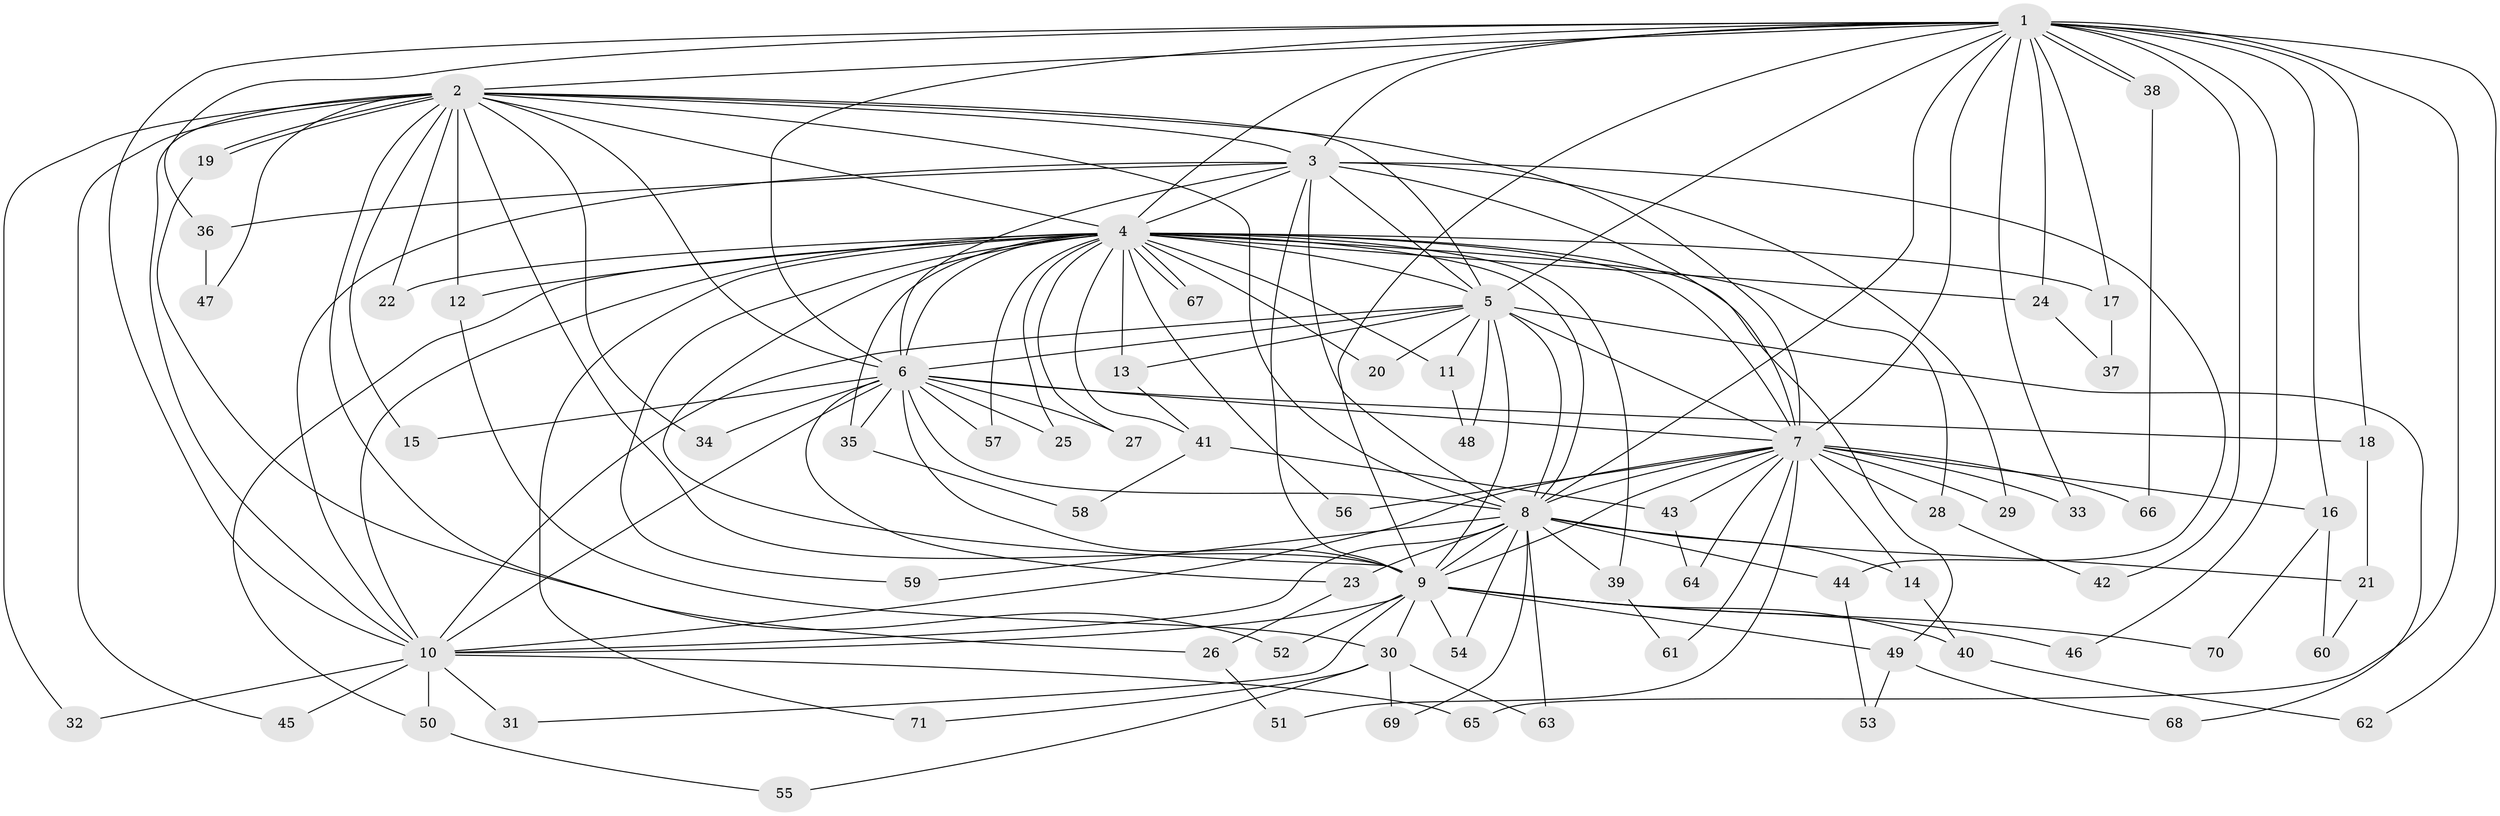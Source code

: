 // Generated by graph-tools (version 1.1) at 2025/11/02/27/25 16:11:03]
// undirected, 71 vertices, 167 edges
graph export_dot {
graph [start="1"]
  node [color=gray90,style=filled];
  1;
  2;
  3;
  4;
  5;
  6;
  7;
  8;
  9;
  10;
  11;
  12;
  13;
  14;
  15;
  16;
  17;
  18;
  19;
  20;
  21;
  22;
  23;
  24;
  25;
  26;
  27;
  28;
  29;
  30;
  31;
  32;
  33;
  34;
  35;
  36;
  37;
  38;
  39;
  40;
  41;
  42;
  43;
  44;
  45;
  46;
  47;
  48;
  49;
  50;
  51;
  52;
  53;
  54;
  55;
  56;
  57;
  58;
  59;
  60;
  61;
  62;
  63;
  64;
  65;
  66;
  67;
  68;
  69;
  70;
  71;
  1 -- 2;
  1 -- 3;
  1 -- 4;
  1 -- 5;
  1 -- 6;
  1 -- 7;
  1 -- 8;
  1 -- 9;
  1 -- 10;
  1 -- 16;
  1 -- 17;
  1 -- 18;
  1 -- 24;
  1 -- 33;
  1 -- 36;
  1 -- 38;
  1 -- 38;
  1 -- 42;
  1 -- 46;
  1 -- 62;
  1 -- 65;
  2 -- 3;
  2 -- 4;
  2 -- 5;
  2 -- 6;
  2 -- 7;
  2 -- 8;
  2 -- 9;
  2 -- 10;
  2 -- 12;
  2 -- 15;
  2 -- 19;
  2 -- 19;
  2 -- 22;
  2 -- 26;
  2 -- 32;
  2 -- 34;
  2 -- 45;
  2 -- 47;
  3 -- 4;
  3 -- 5;
  3 -- 6;
  3 -- 7;
  3 -- 8;
  3 -- 9;
  3 -- 10;
  3 -- 29;
  3 -- 36;
  3 -- 44;
  4 -- 5;
  4 -- 6;
  4 -- 7;
  4 -- 8;
  4 -- 9;
  4 -- 10;
  4 -- 11;
  4 -- 12;
  4 -- 13;
  4 -- 17;
  4 -- 20;
  4 -- 22;
  4 -- 24;
  4 -- 25;
  4 -- 27;
  4 -- 28;
  4 -- 35;
  4 -- 39;
  4 -- 41;
  4 -- 49;
  4 -- 50;
  4 -- 56;
  4 -- 57;
  4 -- 59;
  4 -- 67;
  4 -- 67;
  4 -- 71;
  5 -- 6;
  5 -- 7;
  5 -- 8;
  5 -- 9;
  5 -- 10;
  5 -- 11;
  5 -- 13;
  5 -- 20;
  5 -- 48;
  5 -- 68;
  6 -- 7;
  6 -- 8;
  6 -- 9;
  6 -- 10;
  6 -- 15;
  6 -- 18;
  6 -- 23;
  6 -- 25;
  6 -- 27;
  6 -- 34;
  6 -- 35;
  6 -- 57;
  7 -- 8;
  7 -- 9;
  7 -- 10;
  7 -- 14;
  7 -- 16;
  7 -- 28;
  7 -- 29;
  7 -- 33;
  7 -- 43;
  7 -- 51;
  7 -- 56;
  7 -- 61;
  7 -- 64;
  7 -- 66;
  8 -- 9;
  8 -- 10;
  8 -- 14;
  8 -- 21;
  8 -- 23;
  8 -- 39;
  8 -- 44;
  8 -- 54;
  8 -- 59;
  8 -- 63;
  8 -- 69;
  9 -- 10;
  9 -- 30;
  9 -- 31;
  9 -- 40;
  9 -- 46;
  9 -- 49;
  9 -- 52;
  9 -- 54;
  9 -- 70;
  10 -- 31;
  10 -- 32;
  10 -- 45;
  10 -- 50;
  10 -- 65;
  11 -- 48;
  12 -- 30;
  13 -- 41;
  14 -- 40;
  16 -- 60;
  16 -- 70;
  17 -- 37;
  18 -- 21;
  19 -- 52;
  21 -- 60;
  23 -- 26;
  24 -- 37;
  26 -- 51;
  28 -- 42;
  30 -- 55;
  30 -- 63;
  30 -- 69;
  30 -- 71;
  35 -- 58;
  36 -- 47;
  38 -- 66;
  39 -- 61;
  40 -- 62;
  41 -- 43;
  41 -- 58;
  43 -- 64;
  44 -- 53;
  49 -- 53;
  49 -- 68;
  50 -- 55;
}
